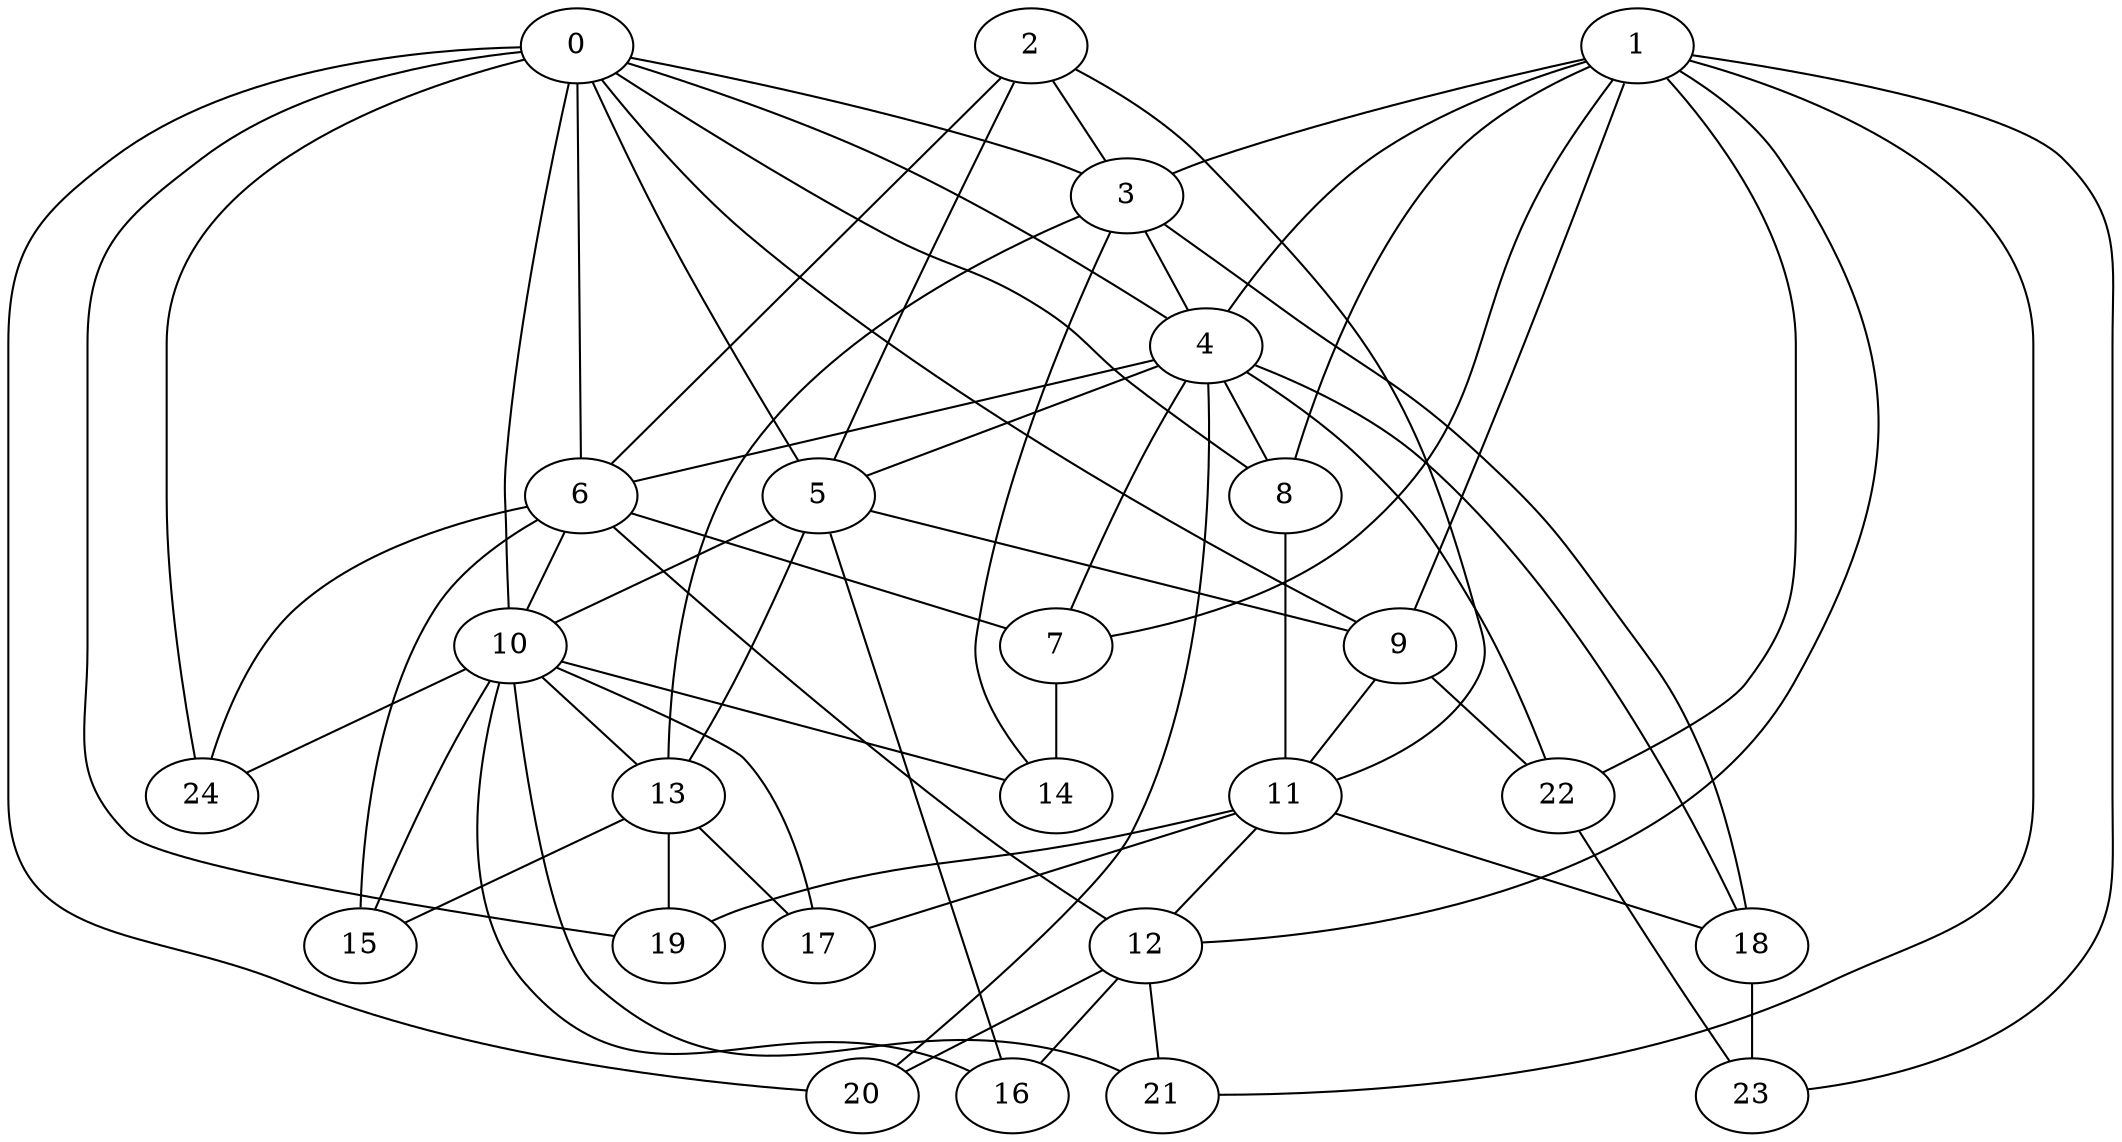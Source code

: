strict graph "barabasi_albert_graph(25,3)" {
0;
1;
2;
3;
4;
5;
6;
7;
8;
9;
10;
11;
12;
13;
14;
15;
16;
17;
18;
19;
20;
21;
22;
23;
24;
0 -- 3  [is_available=True, prob="1.0"];
0 -- 4  [is_available=True, prob="0.16907405929"];
0 -- 5  [is_available=True, prob="0.1492788778"];
0 -- 6  [is_available=True, prob="0.220456526687"];
0 -- 8  [is_available=True, prob="0.790326565543"];
0 -- 9  [is_available=True, prob="0.224700781116"];
0 -- 10  [is_available=True, prob="0.838609688563"];
0 -- 19  [is_available=True, prob="0.72247106534"];
0 -- 20  [is_available=True, prob="0.34133151484"];
0 -- 24  [is_available=True, prob="1.0"];
1 -- 3  [is_available=True, prob="0.048812647041"];
1 -- 4  [is_available=True, prob="1.0"];
1 -- 7  [is_available=True, prob="0.949481490695"];
1 -- 8  [is_available=True, prob="0.706627481454"];
1 -- 9  [is_available=True, prob="0.500581675022"];
1 -- 12  [is_available=True, prob="0.564227045886"];
1 -- 21  [is_available=True, prob="0.123265662411"];
1 -- 22  [is_available=True, prob="1.0"];
1 -- 23  [is_available=True, prob="0.268637878255"];
2 -- 11  [is_available=True, prob="0.264395893035"];
2 -- 3  [is_available=True, prob="0.818081535458"];
2 -- 5  [is_available=True, prob="0.984813814502"];
2 -- 6  [is_available=True, prob="0.702128589491"];
3 -- 4  [is_available=True, prob="0.850993293262"];
3 -- 13  [is_available=True, prob="1.0"];
3 -- 14  [is_available=True, prob="0.0776256136394"];
3 -- 18  [is_available=True, prob="0.624820856097"];
4 -- 5  [is_available=True, prob="0.653707987566"];
4 -- 6  [is_available=True, prob="0.00759649135207"];
4 -- 7  [is_available=True, prob="0.237538102748"];
4 -- 8  [is_available=True, prob="0.417076498195"];
4 -- 18  [is_available=True, prob="0.611390329593"];
4 -- 20  [is_available=True, prob="1.0"];
4 -- 22  [is_available=True, prob="0.309099236074"];
5 -- 9  [is_available=True, prob="0.499193903744"];
5 -- 10  [is_available=True, prob="0.827018216271"];
5 -- 13  [is_available=True, prob="0.587171605116"];
5 -- 16  [is_available=True, prob="0.832651380848"];
6 -- 7  [is_available=True, prob="1.0"];
6 -- 10  [is_available=True, prob="0.0638240204292"];
6 -- 12  [is_available=True, prob="0.013818727923"];
6 -- 15  [is_available=True, prob="0.406787239997"];
6 -- 24  [is_available=True, prob="0.454035269755"];
7 -- 14  [is_available=True, prob="0.0696033498653"];
8 -- 11  [is_available=True, prob="1.0"];
9 -- 11  [is_available=True, prob="1.0"];
9 -- 22  [is_available=True, prob="1.0"];
10 -- 13  [is_available=True, prob="0.678523231431"];
10 -- 14  [is_available=True, prob="0.420314139434"];
10 -- 15  [is_available=True, prob="1.0"];
10 -- 16  [is_available=True, prob="1.0"];
10 -- 17  [is_available=True, prob="1.0"];
10 -- 21  [is_available=True, prob="0.797734681994"];
10 -- 24  [is_available=True, prob="0.423732962193"];
11 -- 12  [is_available=True, prob="0.821665525628"];
11 -- 17  [is_available=True, prob="0.262448147466"];
11 -- 18  [is_available=True, prob="0.0336721607121"];
11 -- 19  [is_available=True, prob="0.729941386028"];
12 -- 16  [is_available=True, prob="1.0"];
12 -- 20  [is_available=True, prob="0.0680123012268"];
12 -- 21  [is_available=True, prob="0.888433295637"];
13 -- 15  [is_available=True, prob="1.0"];
13 -- 17  [is_available=True, prob="0.00550756119341"];
13 -- 19  [is_available=True, prob="0.101004063271"];
18 -- 23  [is_available=True, prob="0.0563230109997"];
22 -- 23  [is_available=True, prob="0.580705774691"];
}
